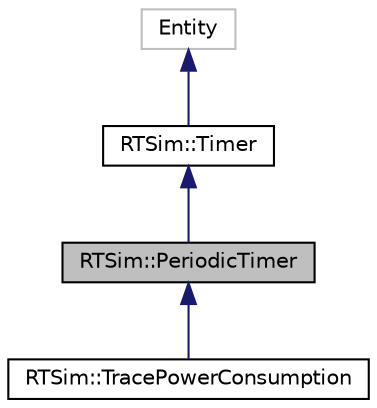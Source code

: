 digraph "RTSim::PeriodicTimer"
{
  edge [fontname="Helvetica",fontsize="10",labelfontname="Helvetica",labelfontsize="10"];
  node [fontname="Helvetica",fontsize="10",shape=record];
  Node1 [label="RTSim::PeriodicTimer",height=0.2,width=0.4,color="black", fillcolor="grey75", style="filled", fontcolor="black"];
  Node2 -> Node1 [dir="back",color="midnightblue",fontsize="10",style="solid",fontname="Helvetica"];
  Node2 [label="RTSim::Timer",height=0.2,width=0.4,color="black", fillcolor="white", style="filled",URL="$d4/d68/classRTSim_1_1Timer.html"];
  Node3 -> Node2 [dir="back",color="midnightblue",fontsize="10",style="solid",fontname="Helvetica"];
  Node3 [label="Entity",height=0.2,width=0.4,color="grey75", fillcolor="white", style="filled"];
  Node1 -> Node4 [dir="back",color="midnightblue",fontsize="10",style="solid",fontname="Helvetica"];
  Node4 [label="RTSim::TracePowerConsumption",height=0.2,width=0.4,color="black", fillcolor="white", style="filled",URL="$d2/dc8/classRTSim_1_1TracePowerConsumption.html"];
}
